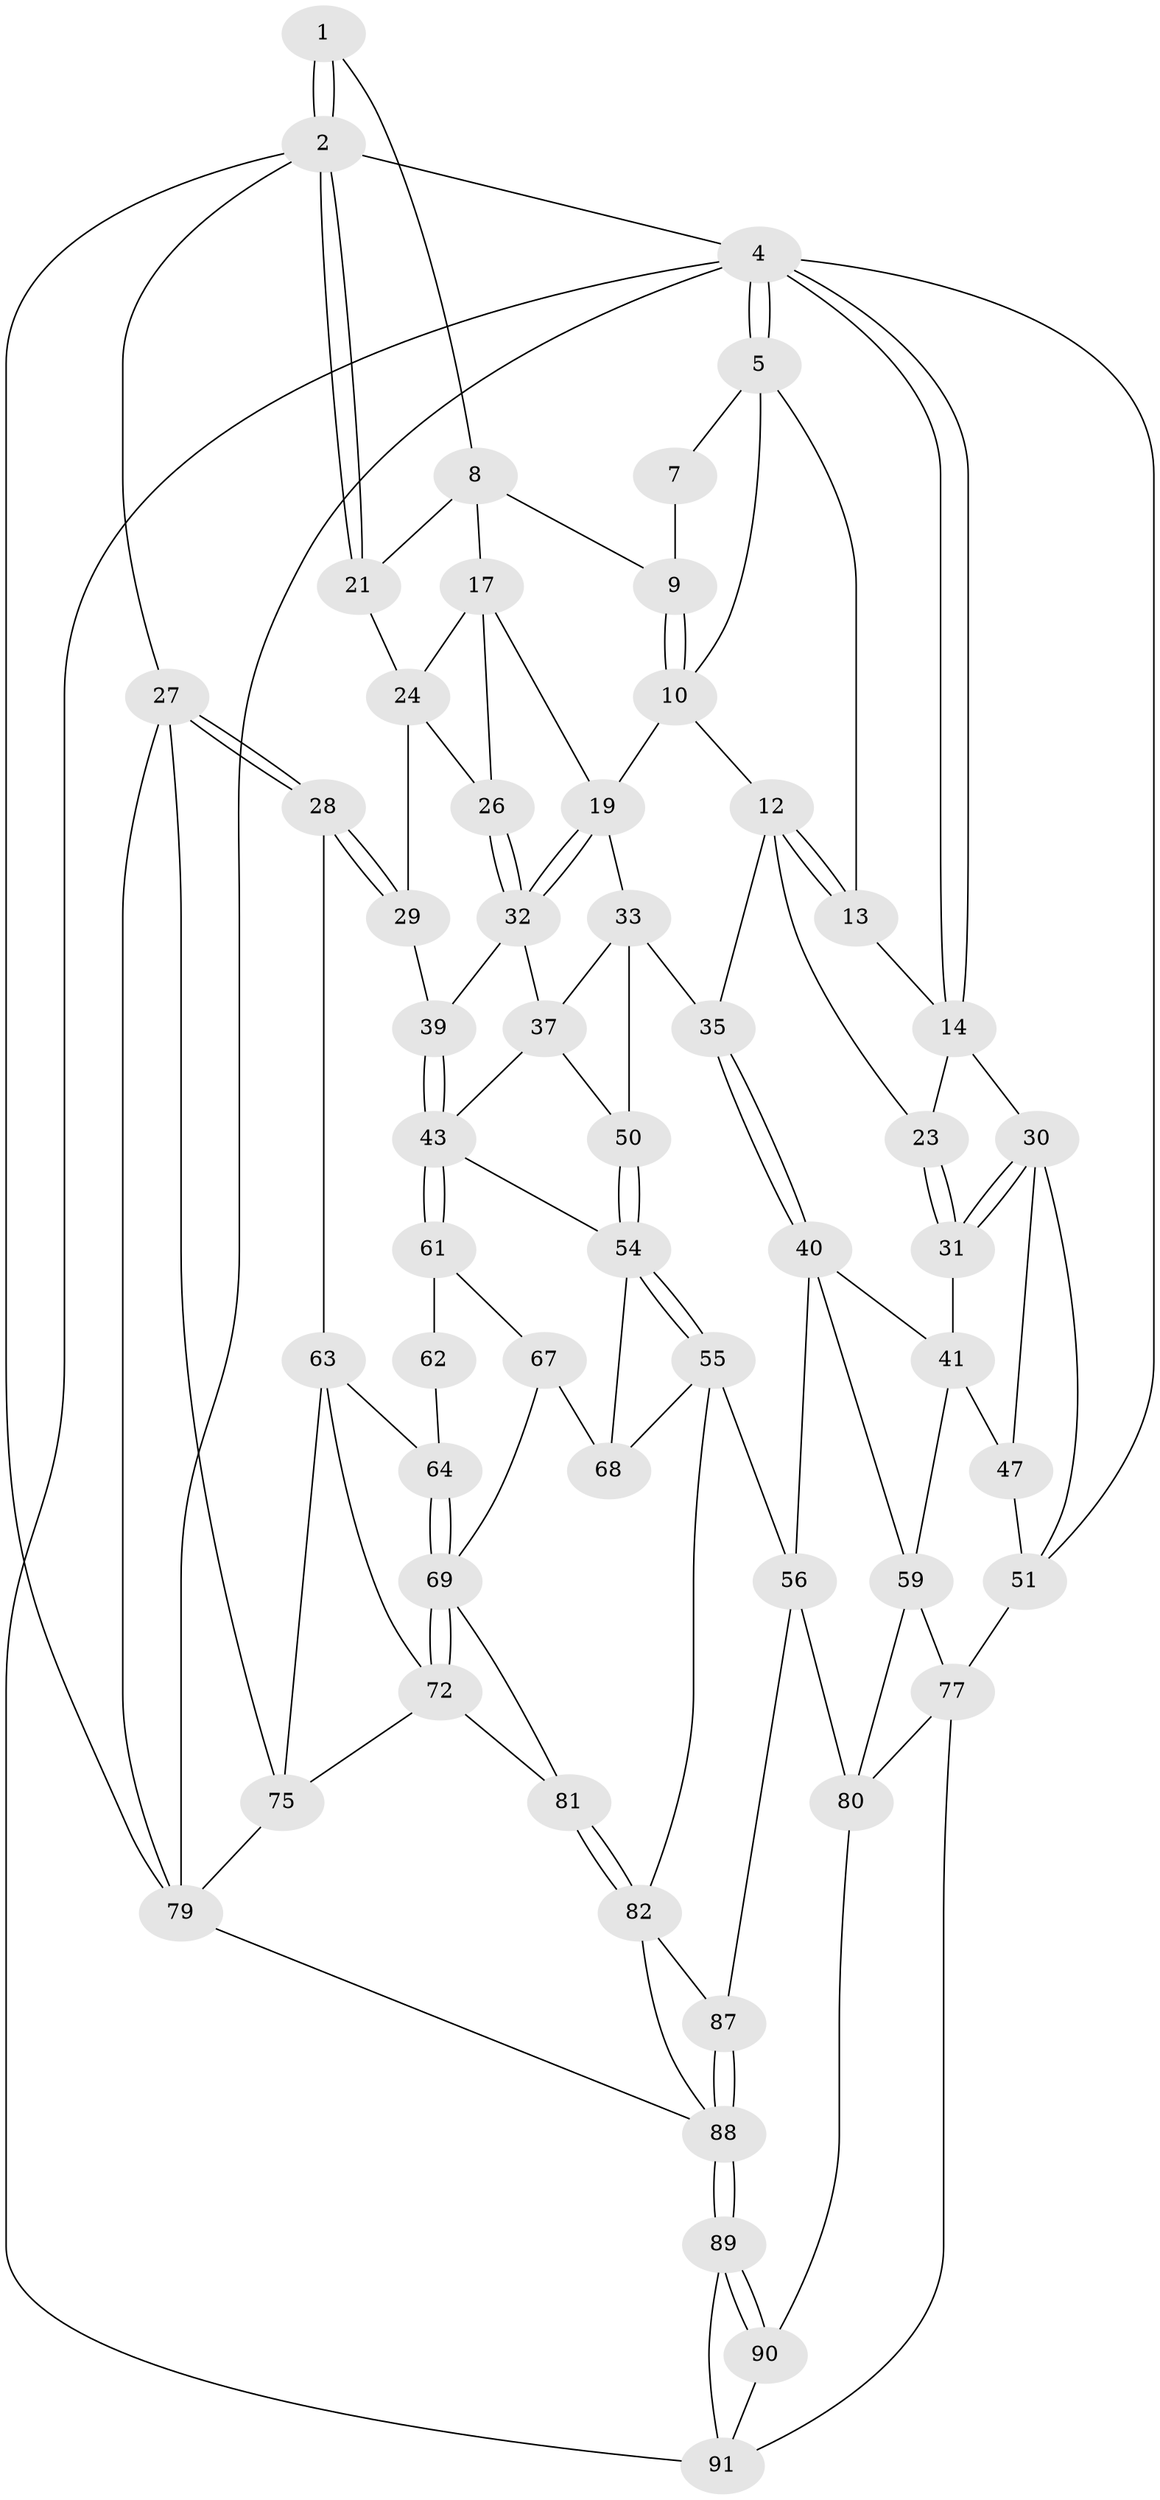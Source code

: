 // Generated by graph-tools (version 1.1) at 2025/52/02/27/25 19:52:40]
// undirected, 56 vertices, 124 edges
graph export_dot {
graph [start="1"]
  node [color=gray90,style=filled];
  1 [pos="+0.8546209910159034+0"];
  2 [pos="+1+0",super="+3"];
  4 [pos="+0+0",super="+53"];
  5 [pos="+0.2294034520479335+0",super="+6"];
  7 [pos="+0.8468198944066254+0"];
  8 [pos="+0.8418866208361815+0.16425422174933227",super="+16"];
  9 [pos="+0.802500328874233+0.12210932826241677"];
  10 [pos="+0.5506582375595532+0.03524555483301191",super="+11"];
  12 [pos="+0.3269059581066031+0.20648336718247773",super="+22"];
  13 [pos="+0.18577938767280594+0.10536188428095578"];
  14 [pos="+0+0.1926704019948249",super="+15"];
  17 [pos="+0.8413565211533957+0.18117609855848785",super="+18"];
  19 [pos="+0.7438054432921691+0.23906945157295406",super="+20"];
  21 [pos="+1+0.04061910620071602"];
  23 [pos="+0.15052860122823344+0.2268090403032363"];
  24 [pos="+0.9390287771907929+0.22262418378163315",super="+25"];
  26 [pos="+0.8745749647613447+0.28404999659023916"];
  27 [pos="+1+0.4703427565800464",super="+74"];
  28 [pos="+1+0.4715185893894465"];
  29 [pos="+1+0.4686980444861761",super="+38"];
  30 [pos="+0+0.22290890345964673",super="+46"];
  31 [pos="+0.08015628996547827+0.3440691616560696",super="+42"];
  32 [pos="+0.7734819128816824+0.37044779741452694",super="+36"];
  33 [pos="+0.5595662706350069+0.27380748812046135",super="+34"];
  35 [pos="+0.2972865672505661+0.4241962090678731"];
  37 [pos="+0.6623790497501185+0.4292598503732039",super="+45"];
  39 [pos="+0.7980183188165527+0.40132215678159955"];
  40 [pos="+0.28293522326048215+0.4314992805928731",super="+58"];
  41 [pos="+0.19140208002940304+0.42630732563072915",super="+48"];
  43 [pos="+0.7345766862370204+0.5901315437324267",super="+44"];
  47 [pos="+0.04515187853115082+0.4715464902958321",super="+49"];
  50 [pos="+0.4377605098189122+0.49484424452788245"];
  51 [pos="+0+0.6408848575337982",super="+52"];
  54 [pos="+0.47123814772161543+0.6324550874238376",super="+60"];
  55 [pos="+0.42997448073878647+0.7325036048542607",super="+73"];
  56 [pos="+0.38224123733180343+0.7510951188284684",super="+57"];
  59 [pos="+0.06999775381527282+0.6759651897252714",super="+76"];
  61 [pos="+0.7498324894374877+0.6008868776648145",super="+66"];
  62 [pos="+0.9464635261319779+0.49442945272641664",super="+65"];
  63 [pos="+0.9493794962169746+0.6813119080486895",super="+71"];
  64 [pos="+0.8536140013041814+0.6763852724220878"];
  67 [pos="+0.7296018919872181+0.7423277581373138"];
  68 [pos="+0.6389658647000825+0.7258967035860203"];
  69 [pos="+0.8469585816653058+0.729518319526947",super="+70"];
  72 [pos="+0.9099619163247638+0.7816792773559681",super="+84"];
  75 [pos="+1+0.9930971221829228",super="+85"];
  77 [pos="+0.09279995690987079+0.7601170518082243",super="+78"];
  79 [pos="+1+1",super="+92"];
  80 [pos="+0.32740105613412623+0.7789511689851403",super="+83"];
  81 [pos="+0.7429222779049077+0.8100597404599608"];
  82 [pos="+0.5765672817864484+0.8980995485578267",super="+86"];
  87 [pos="+0.42459143387268455+0.8661023489332971"];
  88 [pos="+0.4138697000585222+1",super="+93"];
  89 [pos="+0.37801275440646903+1"];
  90 [pos="+0.2730417415694355+0.899250954806076"];
  91 [pos="+0.12590138495513467+0.8873300736412285",super="+94"];
  1 -- 2;
  1 -- 2;
  1 -- 8;
  2 -- 21;
  2 -- 21;
  2 -- 27;
  2 -- 4;
  2 -- 79;
  4 -- 5;
  4 -- 5;
  4 -- 14;
  4 -- 14;
  4 -- 91;
  4 -- 51;
  4 -- 79;
  5 -- 13;
  5 -- 10;
  5 -- 7;
  7 -- 9;
  8 -- 9;
  8 -- 17;
  8 -- 21;
  9 -- 10;
  9 -- 10;
  10 -- 19;
  10 -- 12;
  12 -- 13;
  12 -- 13;
  12 -- 35;
  12 -- 23;
  13 -- 14;
  14 -- 30;
  14 -- 23;
  17 -- 24;
  17 -- 26;
  17 -- 19;
  19 -- 32;
  19 -- 32;
  19 -- 33;
  21 -- 24;
  23 -- 31;
  23 -- 31;
  24 -- 26;
  24 -- 29;
  26 -- 32;
  26 -- 32;
  27 -- 28;
  27 -- 28;
  27 -- 75;
  27 -- 79;
  28 -- 29;
  28 -- 29;
  28 -- 63;
  29 -- 39;
  30 -- 31;
  30 -- 31;
  30 -- 51;
  30 -- 47;
  31 -- 41;
  32 -- 37;
  32 -- 39;
  33 -- 37;
  33 -- 50;
  33 -- 35;
  35 -- 40;
  35 -- 40;
  37 -- 50;
  37 -- 43;
  39 -- 43;
  39 -- 43;
  40 -- 41;
  40 -- 59;
  40 -- 56;
  41 -- 59;
  41 -- 47;
  43 -- 61;
  43 -- 61;
  43 -- 54;
  47 -- 51;
  50 -- 54;
  50 -- 54;
  51 -- 77;
  54 -- 55;
  54 -- 55;
  54 -- 68;
  55 -- 56;
  55 -- 82;
  55 -- 68;
  56 -- 87;
  56 -- 80;
  59 -- 80;
  59 -- 77;
  61 -- 62 [weight=2];
  61 -- 67;
  62 -- 64;
  63 -- 64;
  63 -- 72;
  63 -- 75;
  64 -- 69;
  64 -- 69;
  67 -- 68;
  67 -- 69;
  69 -- 72;
  69 -- 72;
  69 -- 81;
  72 -- 81;
  72 -- 75;
  75 -- 79;
  77 -- 80;
  77 -- 91;
  79 -- 88;
  80 -- 90;
  81 -- 82;
  81 -- 82;
  82 -- 87;
  82 -- 88;
  87 -- 88;
  87 -- 88;
  88 -- 89;
  88 -- 89;
  89 -- 90;
  89 -- 90;
  89 -- 91;
  90 -- 91;
}
